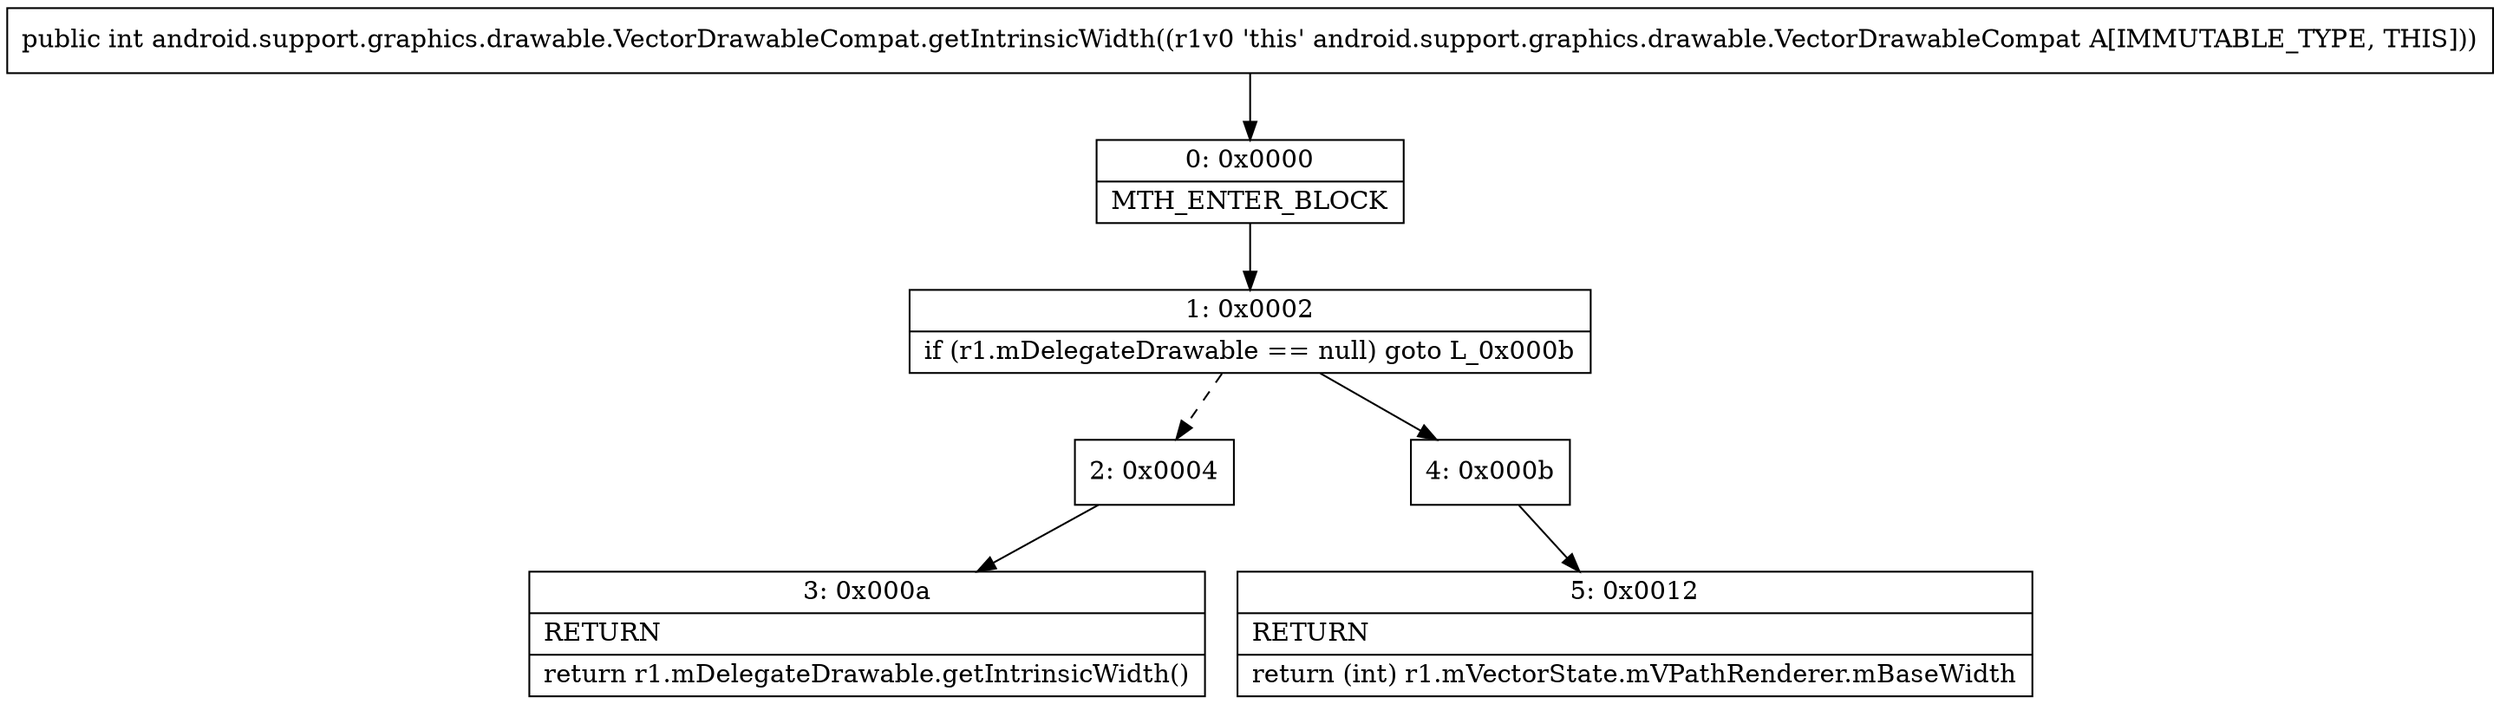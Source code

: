 digraph "CFG forandroid.support.graphics.drawable.VectorDrawableCompat.getIntrinsicWidth()I" {
Node_0 [shape=record,label="{0\:\ 0x0000|MTH_ENTER_BLOCK\l}"];
Node_1 [shape=record,label="{1\:\ 0x0002|if (r1.mDelegateDrawable == null) goto L_0x000b\l}"];
Node_2 [shape=record,label="{2\:\ 0x0004}"];
Node_3 [shape=record,label="{3\:\ 0x000a|RETURN\l|return r1.mDelegateDrawable.getIntrinsicWidth()\l}"];
Node_4 [shape=record,label="{4\:\ 0x000b}"];
Node_5 [shape=record,label="{5\:\ 0x0012|RETURN\l|return (int) r1.mVectorState.mVPathRenderer.mBaseWidth\l}"];
MethodNode[shape=record,label="{public int android.support.graphics.drawable.VectorDrawableCompat.getIntrinsicWidth((r1v0 'this' android.support.graphics.drawable.VectorDrawableCompat A[IMMUTABLE_TYPE, THIS])) }"];
MethodNode -> Node_0;
Node_0 -> Node_1;
Node_1 -> Node_2[style=dashed];
Node_1 -> Node_4;
Node_2 -> Node_3;
Node_4 -> Node_5;
}


